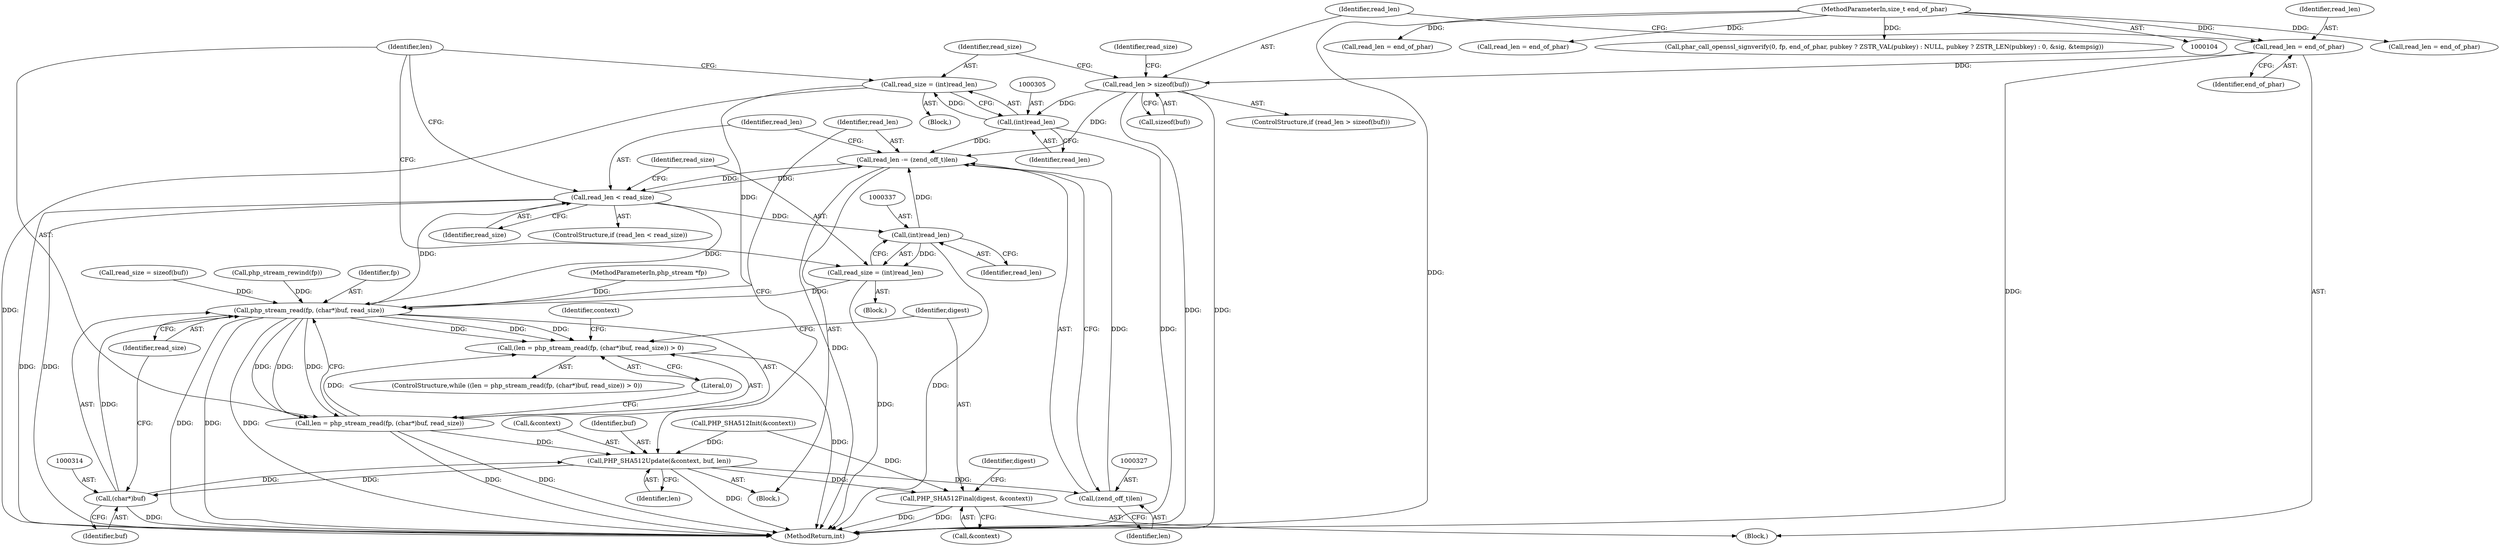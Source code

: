 digraph "0_php-src_0bfb970f43acd1e81d11be1154805f86655f15d5?w=1@API" {
"1000302" [label="(Call,read_size = (int)read_len)"];
"1000304" [label="(Call,(int)read_len)"];
"1000291" [label="(Call,read_len > sizeof(buf))"];
"1000287" [label="(Call,read_len = end_of_phar)"];
"1000106" [label="(MethodParameterIn,size_t end_of_phar)"];
"1000311" [label="(Call,php_stream_read(fp, (char*)buf, read_size))"];
"1000308" [label="(Call,(len = php_stream_read(fp, (char*)buf, read_size)) > 0)"];
"1000309" [label="(Call,len = php_stream_read(fp, (char*)buf, read_size))"];
"1000319" [label="(Call,PHP_SHA512Update(&context, buf, len))"];
"1000313" [label="(Call,(char*)buf)"];
"1000326" [label="(Call,(zend_off_t)len)"];
"1000324" [label="(Call,read_len -= (zend_off_t)len)"];
"1000330" [label="(Call,read_len < read_size)"];
"1000336" [label="(Call,(int)read_len)"];
"1000334" [label="(Call,read_size = (int)read_len)"];
"1000339" [label="(Call,PHP_SHA512Final(digest, &context))"];
"1000292" [label="(Identifier,read_len)"];
"1000325" [label="(Identifier,read_len)"];
"1000497" [label="(Call,read_len = end_of_phar)"];
"1000326" [label="(Call,(zend_off_t)len)"];
"1000307" [label="(ControlStructure,while ((len = php_stream_read(fp, (char*)buf, read_size)) > 0))"];
"1000287" [label="(Call,read_len = end_of_phar)"];
"1000330" [label="(Call,read_len < read_size)"];
"1000316" [label="(Identifier,read_size)"];
"1000321" [label="(Identifier,context)"];
"1000319" [label="(Call,PHP_SHA512Update(&context, buf, len))"];
"1000315" [label="(Identifier,buf)"];
"1000345" [label="(Identifier,digest)"];
"1000311" [label="(Call,php_stream_read(fp, (char*)buf, read_size))"];
"1000392" [label="(Call,read_len = end_of_phar)"];
"1000602" [label="(Call,read_len = end_of_phar)"];
"1000334" [label="(Call,read_size = (int)read_len)"];
"1000335" [label="(Identifier,read_size)"];
"1000297" [label="(Identifier,read_size)"];
"1000291" [label="(Call,read_len > sizeof(buf))"];
"1000331" [label="(Identifier,read_len)"];
"1000332" [label="(Identifier,read_size)"];
"1000303" [label="(Identifier,read_size)"];
"1000301" [label="(Block,)"];
"1000284" [label="(Call,PHP_SHA512Init(&context))"];
"1000323" [label="(Identifier,len)"];
"1000340" [label="(Identifier,digest)"];
"1000119" [label="(Call,php_stream_rewind(fp))"];
"1000290" [label="(ControlStructure,if (read_len > sizeof(buf)))"];
"1000309" [label="(Call,len = php_stream_read(fp, (char*)buf, read_size))"];
"1000214" [label="(Call,phar_call_openssl_signverify(0, fp, end_of_phar, pubkey ? ZSTR_VAL(pubkey) : NULL, pubkey ? ZSTR_LEN(pubkey) : 0, &sig, &tempsig))"];
"1000308" [label="(Call,(len = php_stream_read(fp, (char*)buf, read_size)) > 0)"];
"1000289" [label="(Identifier,end_of_phar)"];
"1000312" [label="(Identifier,fp)"];
"1000320" [label="(Call,&context)"];
"1000341" [label="(Call,&context)"];
"1000266" [label="(Block,)"];
"1000293" [label="(Call,sizeof(buf))"];
"1000304" [label="(Call,(int)read_len)"];
"1000310" [label="(Identifier,len)"];
"1000322" [label="(Identifier,buf)"];
"1000106" [label="(MethodParameterIn,size_t end_of_phar)"];
"1000329" [label="(ControlStructure,if (read_len < read_size))"];
"1000338" [label="(Identifier,read_len)"];
"1000306" [label="(Identifier,read_len)"];
"1000288" [label="(Identifier,read_len)"];
"1000313" [label="(Call,(char*)buf)"];
"1000333" [label="(Block,)"];
"1000317" [label="(Literal,0)"];
"1000105" [label="(MethodParameterIn,php_stream *fp)"];
"1000339" [label="(Call,PHP_SHA512Final(digest, &context))"];
"1000336" [label="(Call,(int)read_len)"];
"1000328" [label="(Identifier,len)"];
"1000697" [label="(MethodReturn,int)"];
"1000302" [label="(Call,read_size = (int)read_len)"];
"1000324" [label="(Call,read_len -= (zend_off_t)len)"];
"1000318" [label="(Block,)"];
"1000296" [label="(Call,read_size = sizeof(buf))"];
"1000302" -> "1000301"  [label="AST: "];
"1000302" -> "1000304"  [label="CFG: "];
"1000303" -> "1000302"  [label="AST: "];
"1000304" -> "1000302"  [label="AST: "];
"1000310" -> "1000302"  [label="CFG: "];
"1000302" -> "1000697"  [label="DDG: "];
"1000304" -> "1000302"  [label="DDG: "];
"1000302" -> "1000311"  [label="DDG: "];
"1000304" -> "1000306"  [label="CFG: "];
"1000305" -> "1000304"  [label="AST: "];
"1000306" -> "1000304"  [label="AST: "];
"1000304" -> "1000697"  [label="DDG: "];
"1000291" -> "1000304"  [label="DDG: "];
"1000304" -> "1000324"  [label="DDG: "];
"1000291" -> "1000290"  [label="AST: "];
"1000291" -> "1000293"  [label="CFG: "];
"1000292" -> "1000291"  [label="AST: "];
"1000293" -> "1000291"  [label="AST: "];
"1000297" -> "1000291"  [label="CFG: "];
"1000303" -> "1000291"  [label="CFG: "];
"1000291" -> "1000697"  [label="DDG: "];
"1000291" -> "1000697"  [label="DDG: "];
"1000287" -> "1000291"  [label="DDG: "];
"1000291" -> "1000324"  [label="DDG: "];
"1000287" -> "1000266"  [label="AST: "];
"1000287" -> "1000289"  [label="CFG: "];
"1000288" -> "1000287"  [label="AST: "];
"1000289" -> "1000287"  [label="AST: "];
"1000292" -> "1000287"  [label="CFG: "];
"1000287" -> "1000697"  [label="DDG: "];
"1000106" -> "1000287"  [label="DDG: "];
"1000106" -> "1000104"  [label="AST: "];
"1000106" -> "1000697"  [label="DDG: "];
"1000106" -> "1000214"  [label="DDG: "];
"1000106" -> "1000392"  [label="DDG: "];
"1000106" -> "1000497"  [label="DDG: "];
"1000106" -> "1000602"  [label="DDG: "];
"1000311" -> "1000309"  [label="AST: "];
"1000311" -> "1000316"  [label="CFG: "];
"1000312" -> "1000311"  [label="AST: "];
"1000313" -> "1000311"  [label="AST: "];
"1000316" -> "1000311"  [label="AST: "];
"1000309" -> "1000311"  [label="CFG: "];
"1000311" -> "1000697"  [label="DDG: "];
"1000311" -> "1000697"  [label="DDG: "];
"1000311" -> "1000697"  [label="DDG: "];
"1000311" -> "1000308"  [label="DDG: "];
"1000311" -> "1000308"  [label="DDG: "];
"1000311" -> "1000308"  [label="DDG: "];
"1000311" -> "1000309"  [label="DDG: "];
"1000311" -> "1000309"  [label="DDG: "];
"1000311" -> "1000309"  [label="DDG: "];
"1000119" -> "1000311"  [label="DDG: "];
"1000105" -> "1000311"  [label="DDG: "];
"1000313" -> "1000311"  [label="DDG: "];
"1000330" -> "1000311"  [label="DDG: "];
"1000296" -> "1000311"  [label="DDG: "];
"1000334" -> "1000311"  [label="DDG: "];
"1000311" -> "1000330"  [label="DDG: "];
"1000308" -> "1000307"  [label="AST: "];
"1000308" -> "1000317"  [label="CFG: "];
"1000309" -> "1000308"  [label="AST: "];
"1000317" -> "1000308"  [label="AST: "];
"1000321" -> "1000308"  [label="CFG: "];
"1000340" -> "1000308"  [label="CFG: "];
"1000308" -> "1000697"  [label="DDG: "];
"1000309" -> "1000308"  [label="DDG: "];
"1000310" -> "1000309"  [label="AST: "];
"1000317" -> "1000309"  [label="CFG: "];
"1000309" -> "1000697"  [label="DDG: "];
"1000309" -> "1000697"  [label="DDG: "];
"1000309" -> "1000319"  [label="DDG: "];
"1000319" -> "1000318"  [label="AST: "];
"1000319" -> "1000323"  [label="CFG: "];
"1000320" -> "1000319"  [label="AST: "];
"1000322" -> "1000319"  [label="AST: "];
"1000323" -> "1000319"  [label="AST: "];
"1000325" -> "1000319"  [label="CFG: "];
"1000319" -> "1000697"  [label="DDG: "];
"1000319" -> "1000313"  [label="DDG: "];
"1000284" -> "1000319"  [label="DDG: "];
"1000313" -> "1000319"  [label="DDG: "];
"1000319" -> "1000326"  [label="DDG: "];
"1000319" -> "1000339"  [label="DDG: "];
"1000313" -> "1000315"  [label="CFG: "];
"1000314" -> "1000313"  [label="AST: "];
"1000315" -> "1000313"  [label="AST: "];
"1000316" -> "1000313"  [label="CFG: "];
"1000313" -> "1000697"  [label="DDG: "];
"1000326" -> "1000324"  [label="AST: "];
"1000326" -> "1000328"  [label="CFG: "];
"1000327" -> "1000326"  [label="AST: "];
"1000328" -> "1000326"  [label="AST: "];
"1000324" -> "1000326"  [label="CFG: "];
"1000326" -> "1000324"  [label="DDG: "];
"1000324" -> "1000318"  [label="AST: "];
"1000325" -> "1000324"  [label="AST: "];
"1000331" -> "1000324"  [label="CFG: "];
"1000324" -> "1000697"  [label="DDG: "];
"1000330" -> "1000324"  [label="DDG: "];
"1000336" -> "1000324"  [label="DDG: "];
"1000324" -> "1000330"  [label="DDG: "];
"1000330" -> "1000329"  [label="AST: "];
"1000330" -> "1000332"  [label="CFG: "];
"1000331" -> "1000330"  [label="AST: "];
"1000332" -> "1000330"  [label="AST: "];
"1000310" -> "1000330"  [label="CFG: "];
"1000335" -> "1000330"  [label="CFG: "];
"1000330" -> "1000697"  [label="DDG: "];
"1000330" -> "1000697"  [label="DDG: "];
"1000330" -> "1000336"  [label="DDG: "];
"1000336" -> "1000334"  [label="AST: "];
"1000336" -> "1000338"  [label="CFG: "];
"1000337" -> "1000336"  [label="AST: "];
"1000338" -> "1000336"  [label="AST: "];
"1000334" -> "1000336"  [label="CFG: "];
"1000336" -> "1000697"  [label="DDG: "];
"1000336" -> "1000334"  [label="DDG: "];
"1000334" -> "1000333"  [label="AST: "];
"1000335" -> "1000334"  [label="AST: "];
"1000310" -> "1000334"  [label="CFG: "];
"1000334" -> "1000697"  [label="DDG: "];
"1000339" -> "1000266"  [label="AST: "];
"1000339" -> "1000341"  [label="CFG: "];
"1000340" -> "1000339"  [label="AST: "];
"1000341" -> "1000339"  [label="AST: "];
"1000345" -> "1000339"  [label="CFG: "];
"1000339" -> "1000697"  [label="DDG: "];
"1000339" -> "1000697"  [label="DDG: "];
"1000284" -> "1000339"  [label="DDG: "];
}
